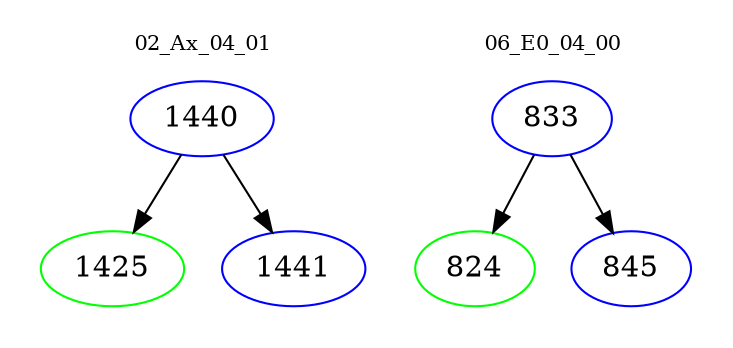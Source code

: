 digraph{
subgraph cluster_0 {
color = white
label = "02_Ax_04_01";
fontsize=10;
T0_1440 [label="1440", color="blue"]
T0_1440 -> T0_1425 [color="black"]
T0_1425 [label="1425", color="green"]
T0_1440 -> T0_1441 [color="black"]
T0_1441 [label="1441", color="blue"]
}
subgraph cluster_1 {
color = white
label = "06_E0_04_00";
fontsize=10;
T1_833 [label="833", color="blue"]
T1_833 -> T1_824 [color="black"]
T1_824 [label="824", color="green"]
T1_833 -> T1_845 [color="black"]
T1_845 [label="845", color="blue"]
}
}
